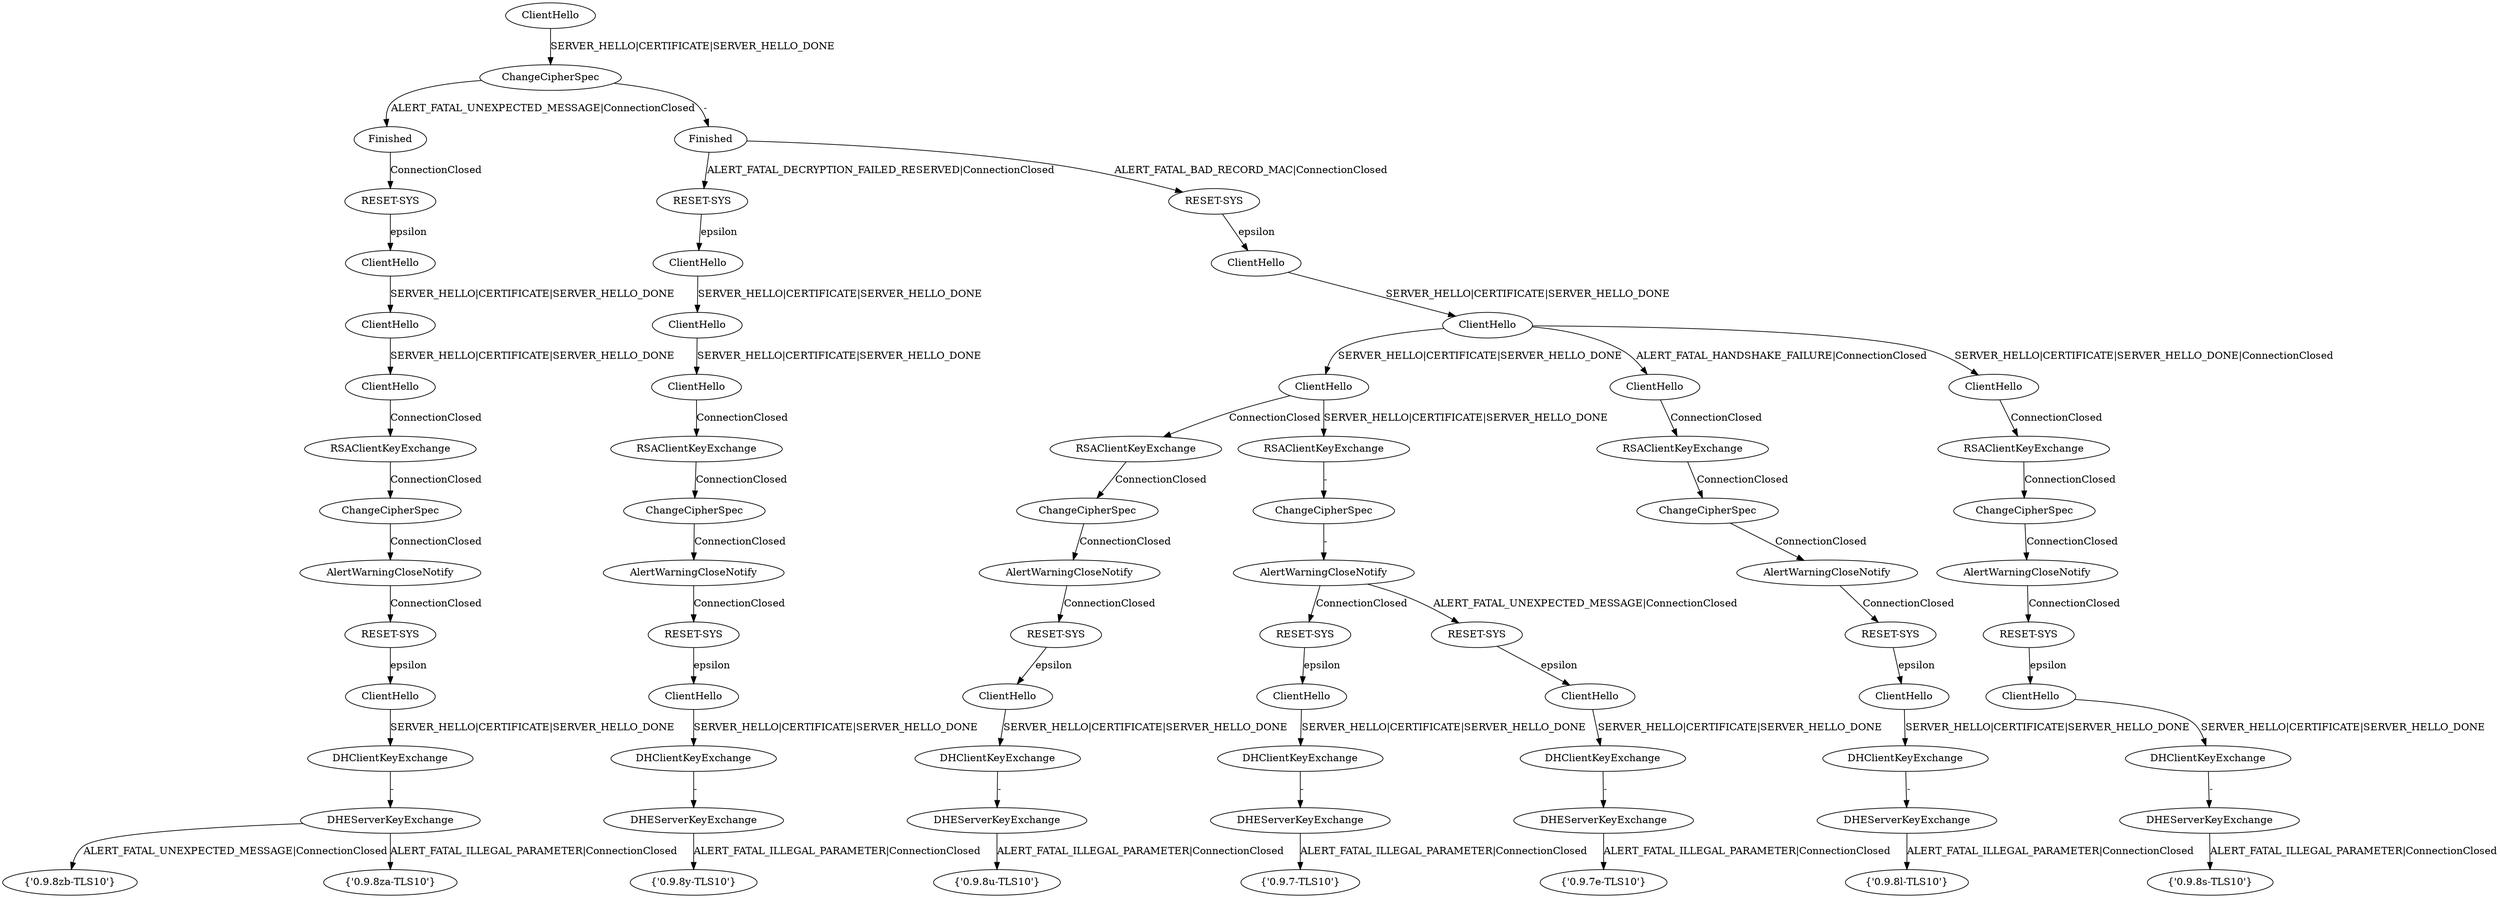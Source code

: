 digraph "" {
	node [label="\N"];
	a	[label=ClientHello];
	a0	[label=ChangeCipherSpec];
	a -> a0	[key=0,
		label="SERVER_HELLO|CERTIFICATE|SERVER_HELLO_DONE"];
	a1	[label=Finished];
	a0 -> a1	[key=0,
		label="ALERT_FATAL_UNEXPECTED_MESSAGE|ConnectionClosed"];
	a15	[label=Finished];
	a0 -> a15	[key=0,
		label="-"];
	a2	[label="RESET-SYS"];
	a1 -> a2	[key=0,
		label=ConnectionClosed];
	a3	[label=ClientHello];
	a2 -> a3	[key=0,
		label=epsilon];
	a4	[label=ClientHello];
	a3 -> a4	[key=0,
		label="SERVER_HELLO|CERTIFICATE|SERVER_HELLO_DONE"];
	a5	[label=ClientHello];
	a4 -> a5	[key=0,
		label="SERVER_HELLO|CERTIFICATE|SERVER_HELLO_DONE"];
	a6	[label=RSAClientKeyExchange];
	a5 -> a6	[key=0,
		label=ConnectionClosed];
	a7	[label=ChangeCipherSpec];
	a6 -> a7	[key=0,
		label=ConnectionClosed];
	a8	[label=AlertWarningCloseNotify];
	a7 -> a8	[key=0,
		label=ConnectionClosed];
	a9	[label="RESET-SYS"];
	a8 -> a9	[key=0,
		label=ConnectionClosed];
	a10	[label=ClientHello];
	a9 -> a10	[key=0,
		label=epsilon];
	a11	[label=DHClientKeyExchange];
	a10 -> a11	[key=0,
		label="SERVER_HELLO|CERTIFICATE|SERVER_HELLO_DONE"];
	a12	[label=DHEServerKeyExchange];
	a11 -> a12	[key=0,
		label="-"];
	a13	[label="{'0.9.8zb-TLS10'}"];
	a12 -> a13	[key=0,
		label="ALERT_FATAL_UNEXPECTED_MESSAGE|ConnectionClosed"];
	a14	[label="{'0.9.8za-TLS10'}"];
	a12 -> a14	[key=0,
		label="ALERT_FATAL_ILLEGAL_PARAMETER|ConnectionClosed"];
	a16	[label="RESET-SYS"];
	a15 -> a16	[key=0,
		label="ALERT_FATAL_DECRYPTION_FAILED_RESERVED|ConnectionClosed"];
	a28	[label="RESET-SYS"];
	a15 -> a28	[key=0,
		label="ALERT_FATAL_BAD_RECORD_MAC|ConnectionClosed"];
	a17	[label=ClientHello];
	a16 -> a17	[key=0,
		label=epsilon];
	a18	[label=ClientHello];
	a17 -> a18	[key=0,
		label="SERVER_HELLO|CERTIFICATE|SERVER_HELLO_DONE"];
	a19	[label=ClientHello];
	a18 -> a19	[key=0,
		label="SERVER_HELLO|CERTIFICATE|SERVER_HELLO_DONE"];
	a20	[label=RSAClientKeyExchange];
	a19 -> a20	[key=0,
		label=ConnectionClosed];
	a21	[label=ChangeCipherSpec];
	a20 -> a21	[key=0,
		label=ConnectionClosed];
	a22	[label=AlertWarningCloseNotify];
	a21 -> a22	[key=0,
		label=ConnectionClosed];
	a23	[label="RESET-SYS"];
	a22 -> a23	[key=0,
		label=ConnectionClosed];
	a24	[label=ClientHello];
	a23 -> a24	[key=0,
		label=epsilon];
	a25	[label=DHClientKeyExchange];
	a24 -> a25	[key=0,
		label="SERVER_HELLO|CERTIFICATE|SERVER_HELLO_DONE"];
	a26	[label=DHEServerKeyExchange];
	a25 -> a26	[key=0,
		label="-"];
	a27	[label="{'0.9.8y-TLS10'}"];
	a26 -> a27	[key=0,
		label="ALERT_FATAL_ILLEGAL_PARAMETER|ConnectionClosed"];
	a29	[label=ClientHello];
	a28 -> a29	[key=0,
		label=epsilon];
	a30	[label=ClientHello];
	a29 -> a30	[key=0,
		label="SERVER_HELLO|CERTIFICATE|SERVER_HELLO_DONE"];
	a31	[label=ClientHello];
	a30 -> a31	[key=0,
		label="SERVER_HELLO|CERTIFICATE|SERVER_HELLO_DONE"];
	a40	[label=ClientHello];
	a30 -> a40	[key=0,
		label="ALERT_FATAL_HANDSHAKE_FAILURE|ConnectionClosed"];
	a49	[label=ClientHello];
	a30 -> a49	[key=0,
		label="SERVER_HELLO|CERTIFICATE|SERVER_HELLO_DONE|ConnectionClosed"];
	a32	[label=RSAClientKeyExchange];
	a31 -> a32	[key=0,
		label=ConnectionClosed];
	a58	[label=RSAClientKeyExchange];
	a31 -> a58	[key=0,
		label="SERVER_HELLO|CERTIFICATE|SERVER_HELLO_DONE"];
	a33	[label=ChangeCipherSpec];
	a32 -> a33	[key=0,
		label=ConnectionClosed];
	a34	[label=AlertWarningCloseNotify];
	a33 -> a34	[key=0,
		label=ConnectionClosed];
	a35	[label="RESET-SYS"];
	a34 -> a35	[key=0,
		label=ConnectionClosed];
	a36	[label=ClientHello];
	a35 -> a36	[key=0,
		label=epsilon];
	a37	[label=DHClientKeyExchange];
	a36 -> a37	[key=0,
		label="SERVER_HELLO|CERTIFICATE|SERVER_HELLO_DONE"];
	a38	[label=DHEServerKeyExchange];
	a37 -> a38	[key=0,
		label="-"];
	a39	[label="{'0.9.8u-TLS10'}"];
	a38 -> a39	[key=0,
		label="ALERT_FATAL_ILLEGAL_PARAMETER|ConnectionClosed"];
	a41	[label=RSAClientKeyExchange];
	a40 -> a41	[key=0,
		label=ConnectionClosed];
	a42	[label=ChangeCipherSpec];
	a41 -> a42	[key=0,
		label=ConnectionClosed];
	a43	[label=AlertWarningCloseNotify];
	a42 -> a43	[key=0,
		label=ConnectionClosed];
	a44	[label="RESET-SYS"];
	a43 -> a44	[key=0,
		label=ConnectionClosed];
	a45	[label=ClientHello];
	a44 -> a45	[key=0,
		label=epsilon];
	a46	[label=DHClientKeyExchange];
	a45 -> a46	[key=0,
		label="SERVER_HELLO|CERTIFICATE|SERVER_HELLO_DONE"];
	a47	[label=DHEServerKeyExchange];
	a46 -> a47	[key=0,
		label="-"];
	a48	[label="{'0.9.8l-TLS10'}"];
	a47 -> a48	[key=0,
		label="ALERT_FATAL_ILLEGAL_PARAMETER|ConnectionClosed"];
	a50	[label=RSAClientKeyExchange];
	a49 -> a50	[key=0,
		label=ConnectionClosed];
	a51	[label=ChangeCipherSpec];
	a50 -> a51	[key=0,
		label=ConnectionClosed];
	a52	[label=AlertWarningCloseNotify];
	a51 -> a52	[key=0,
		label=ConnectionClosed];
	a53	[label="RESET-SYS"];
	a52 -> a53	[key=0,
		label=ConnectionClosed];
	a54	[label=ClientHello];
	a53 -> a54	[key=0,
		label=epsilon];
	a55	[label=DHClientKeyExchange];
	a54 -> a55	[key=0,
		label="SERVER_HELLO|CERTIFICATE|SERVER_HELLO_DONE"];
	a56	[label=DHEServerKeyExchange];
	a55 -> a56	[key=0,
		label="-"];
	a57	[label="{'0.9.8s-TLS10'}"];
	a56 -> a57	[key=0,
		label="ALERT_FATAL_ILLEGAL_PARAMETER|ConnectionClosed"];
	a59	[label=ChangeCipherSpec];
	a58 -> a59	[key=0,
		label="-"];
	a60	[label=AlertWarningCloseNotify];
	a59 -> a60	[key=0,
		label="-"];
	a61	[label="RESET-SYS"];
	a60 -> a61	[key=0,
		label=ConnectionClosed];
	a66	[label="RESET-SYS"];
	a60 -> a66	[key=0,
		label="ALERT_FATAL_UNEXPECTED_MESSAGE|ConnectionClosed"];
	a62	[label=ClientHello];
	a61 -> a62	[key=0,
		label=epsilon];
	a63	[label=DHClientKeyExchange];
	a62 -> a63	[key=0,
		label="SERVER_HELLO|CERTIFICATE|SERVER_HELLO_DONE"];
	a64	[label=DHEServerKeyExchange];
	a63 -> a64	[key=0,
		label="-"];
	a65	[label="{'0.9.7-TLS10'}"];
	a64 -> a65	[key=0,
		label="ALERT_FATAL_ILLEGAL_PARAMETER|ConnectionClosed"];
	a67	[label=ClientHello];
	a66 -> a67	[key=0,
		label=epsilon];
	a68	[label=DHClientKeyExchange];
	a67 -> a68	[key=0,
		label="SERVER_HELLO|CERTIFICATE|SERVER_HELLO_DONE"];
	a69	[label=DHEServerKeyExchange];
	a68 -> a69	[key=0,
		label="-"];
	a70	[label="{'0.9.7e-TLS10'}"];
	a69 -> a70	[key=0,
		label="ALERT_FATAL_ILLEGAL_PARAMETER|ConnectionClosed"];
}
